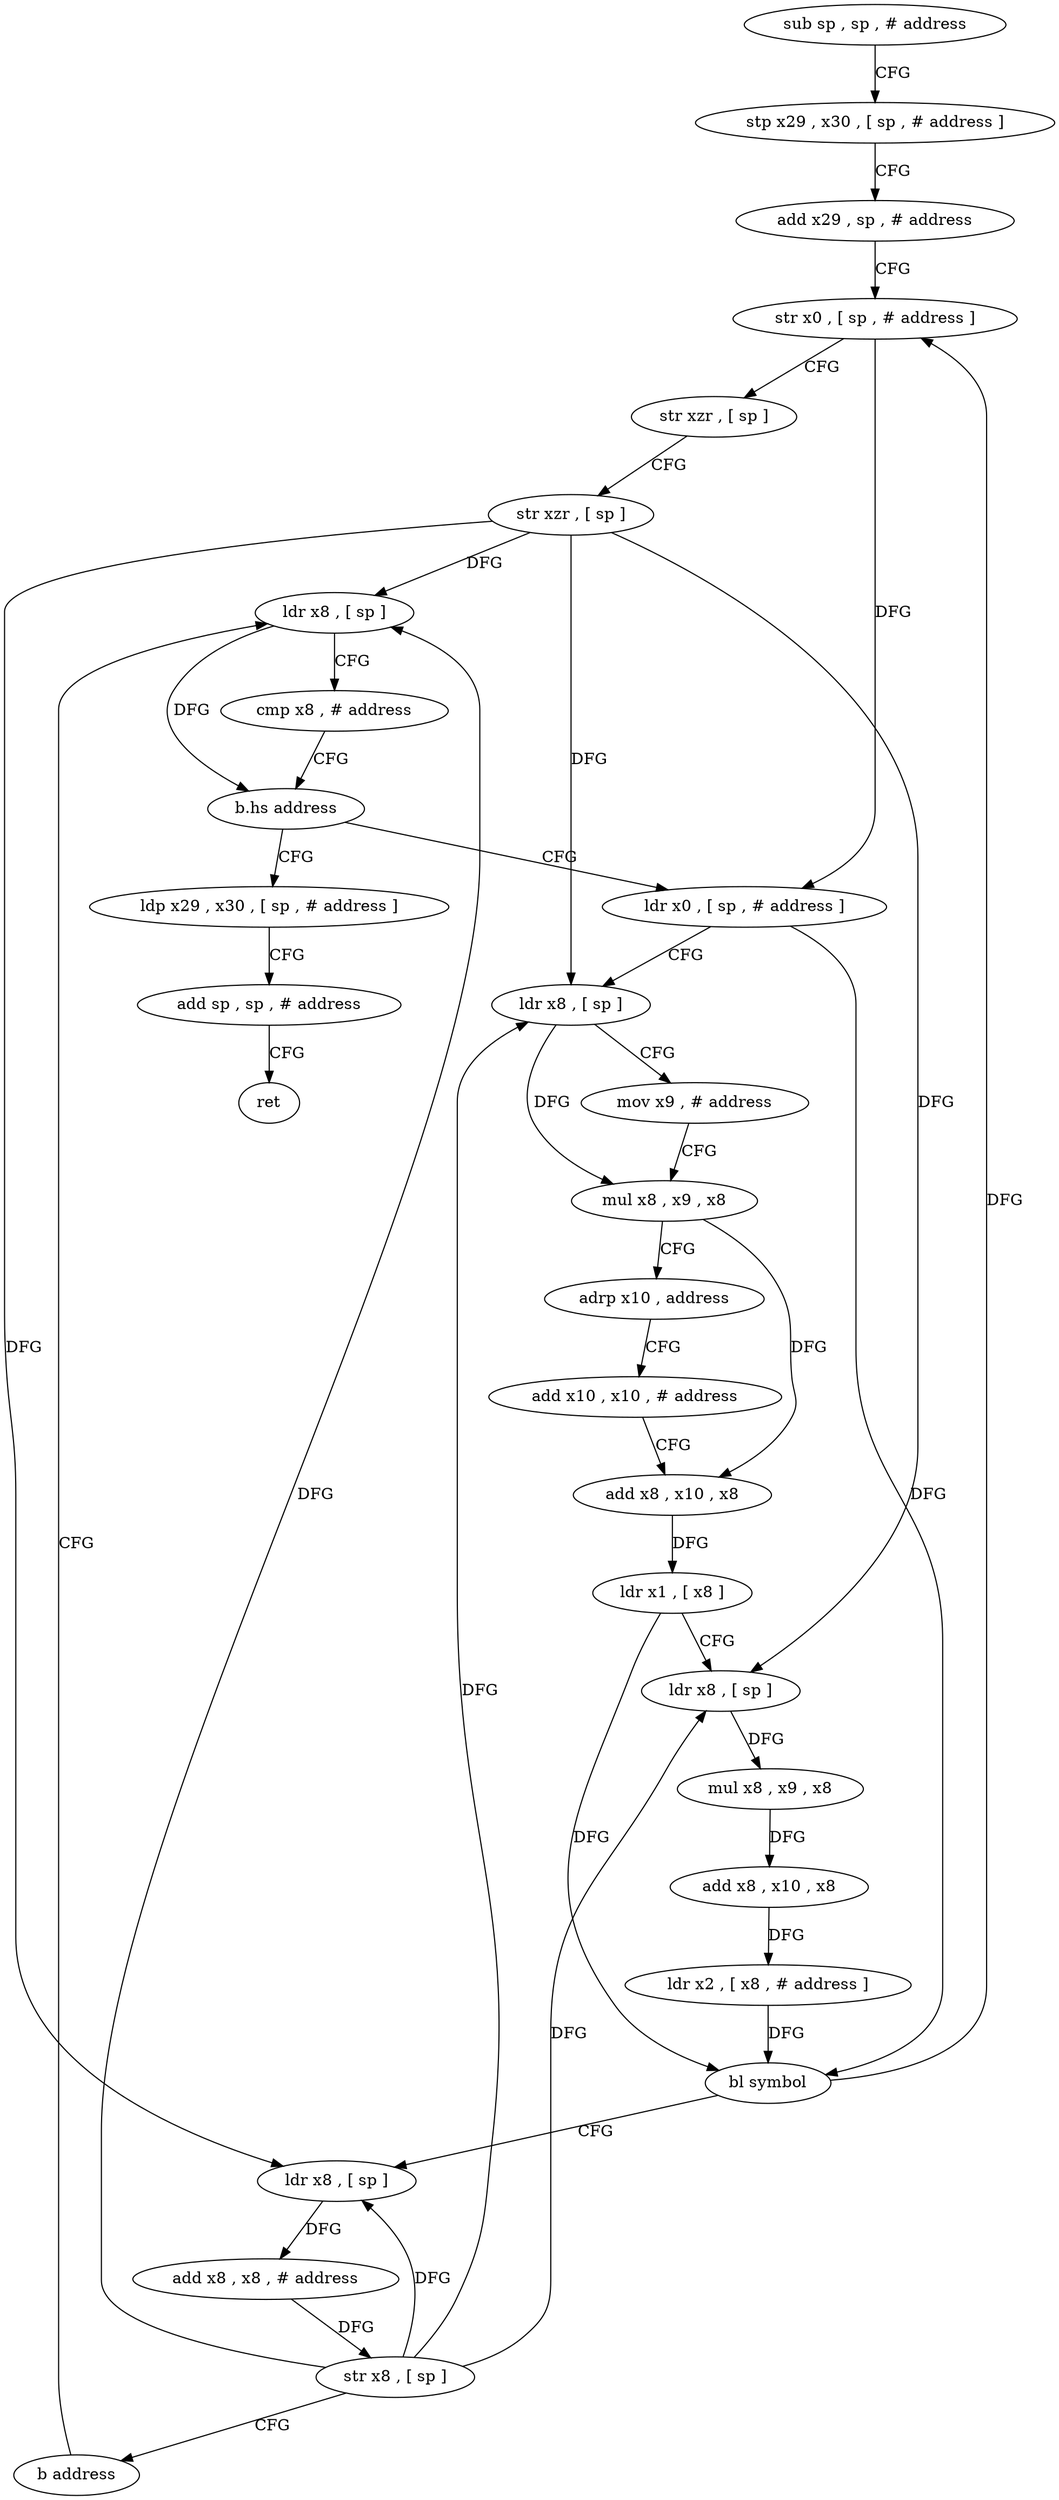 digraph "func" {
"181796" [label = "sub sp , sp , # address" ]
"181800" [label = "stp x29 , x30 , [ sp , # address ]" ]
"181804" [label = "add x29 , sp , # address" ]
"181808" [label = "str x0 , [ sp , # address ]" ]
"181812" [label = "str xzr , [ sp ]" ]
"181816" [label = "str xzr , [ sp ]" ]
"181820" [label = "ldr x8 , [ sp ]" ]
"181900" [label = "ldp x29 , x30 , [ sp , # address ]" ]
"181904" [label = "add sp , sp , # address" ]
"181908" [label = "ret" ]
"181832" [label = "ldr x0 , [ sp , # address ]" ]
"181836" [label = "ldr x8 , [ sp ]" ]
"181840" [label = "mov x9 , # address" ]
"181844" [label = "mul x8 , x9 , x8" ]
"181848" [label = "adrp x10 , address" ]
"181852" [label = "add x10 , x10 , # address" ]
"181856" [label = "add x8 , x10 , x8" ]
"181860" [label = "ldr x1 , [ x8 ]" ]
"181864" [label = "ldr x8 , [ sp ]" ]
"181868" [label = "mul x8 , x9 , x8" ]
"181872" [label = "add x8 , x10 , x8" ]
"181876" [label = "ldr x2 , [ x8 , # address ]" ]
"181880" [label = "bl symbol" ]
"181884" [label = "ldr x8 , [ sp ]" ]
"181888" [label = "add x8 , x8 , # address" ]
"181892" [label = "str x8 , [ sp ]" ]
"181896" [label = "b address" ]
"181824" [label = "cmp x8 , # address" ]
"181828" [label = "b.hs address" ]
"181796" -> "181800" [ label = "CFG" ]
"181800" -> "181804" [ label = "CFG" ]
"181804" -> "181808" [ label = "CFG" ]
"181808" -> "181812" [ label = "CFG" ]
"181808" -> "181832" [ label = "DFG" ]
"181812" -> "181816" [ label = "CFG" ]
"181816" -> "181820" [ label = "DFG" ]
"181816" -> "181836" [ label = "DFG" ]
"181816" -> "181864" [ label = "DFG" ]
"181816" -> "181884" [ label = "DFG" ]
"181820" -> "181824" [ label = "CFG" ]
"181820" -> "181828" [ label = "DFG" ]
"181900" -> "181904" [ label = "CFG" ]
"181904" -> "181908" [ label = "CFG" ]
"181832" -> "181836" [ label = "CFG" ]
"181832" -> "181880" [ label = "DFG" ]
"181836" -> "181840" [ label = "CFG" ]
"181836" -> "181844" [ label = "DFG" ]
"181840" -> "181844" [ label = "CFG" ]
"181844" -> "181848" [ label = "CFG" ]
"181844" -> "181856" [ label = "DFG" ]
"181848" -> "181852" [ label = "CFG" ]
"181852" -> "181856" [ label = "CFG" ]
"181856" -> "181860" [ label = "DFG" ]
"181860" -> "181864" [ label = "CFG" ]
"181860" -> "181880" [ label = "DFG" ]
"181864" -> "181868" [ label = "DFG" ]
"181868" -> "181872" [ label = "DFG" ]
"181872" -> "181876" [ label = "DFG" ]
"181876" -> "181880" [ label = "DFG" ]
"181880" -> "181884" [ label = "CFG" ]
"181880" -> "181808" [ label = "DFG" ]
"181884" -> "181888" [ label = "DFG" ]
"181888" -> "181892" [ label = "DFG" ]
"181892" -> "181896" [ label = "CFG" ]
"181892" -> "181820" [ label = "DFG" ]
"181892" -> "181836" [ label = "DFG" ]
"181892" -> "181864" [ label = "DFG" ]
"181892" -> "181884" [ label = "DFG" ]
"181896" -> "181820" [ label = "CFG" ]
"181824" -> "181828" [ label = "CFG" ]
"181828" -> "181900" [ label = "CFG" ]
"181828" -> "181832" [ label = "CFG" ]
}
